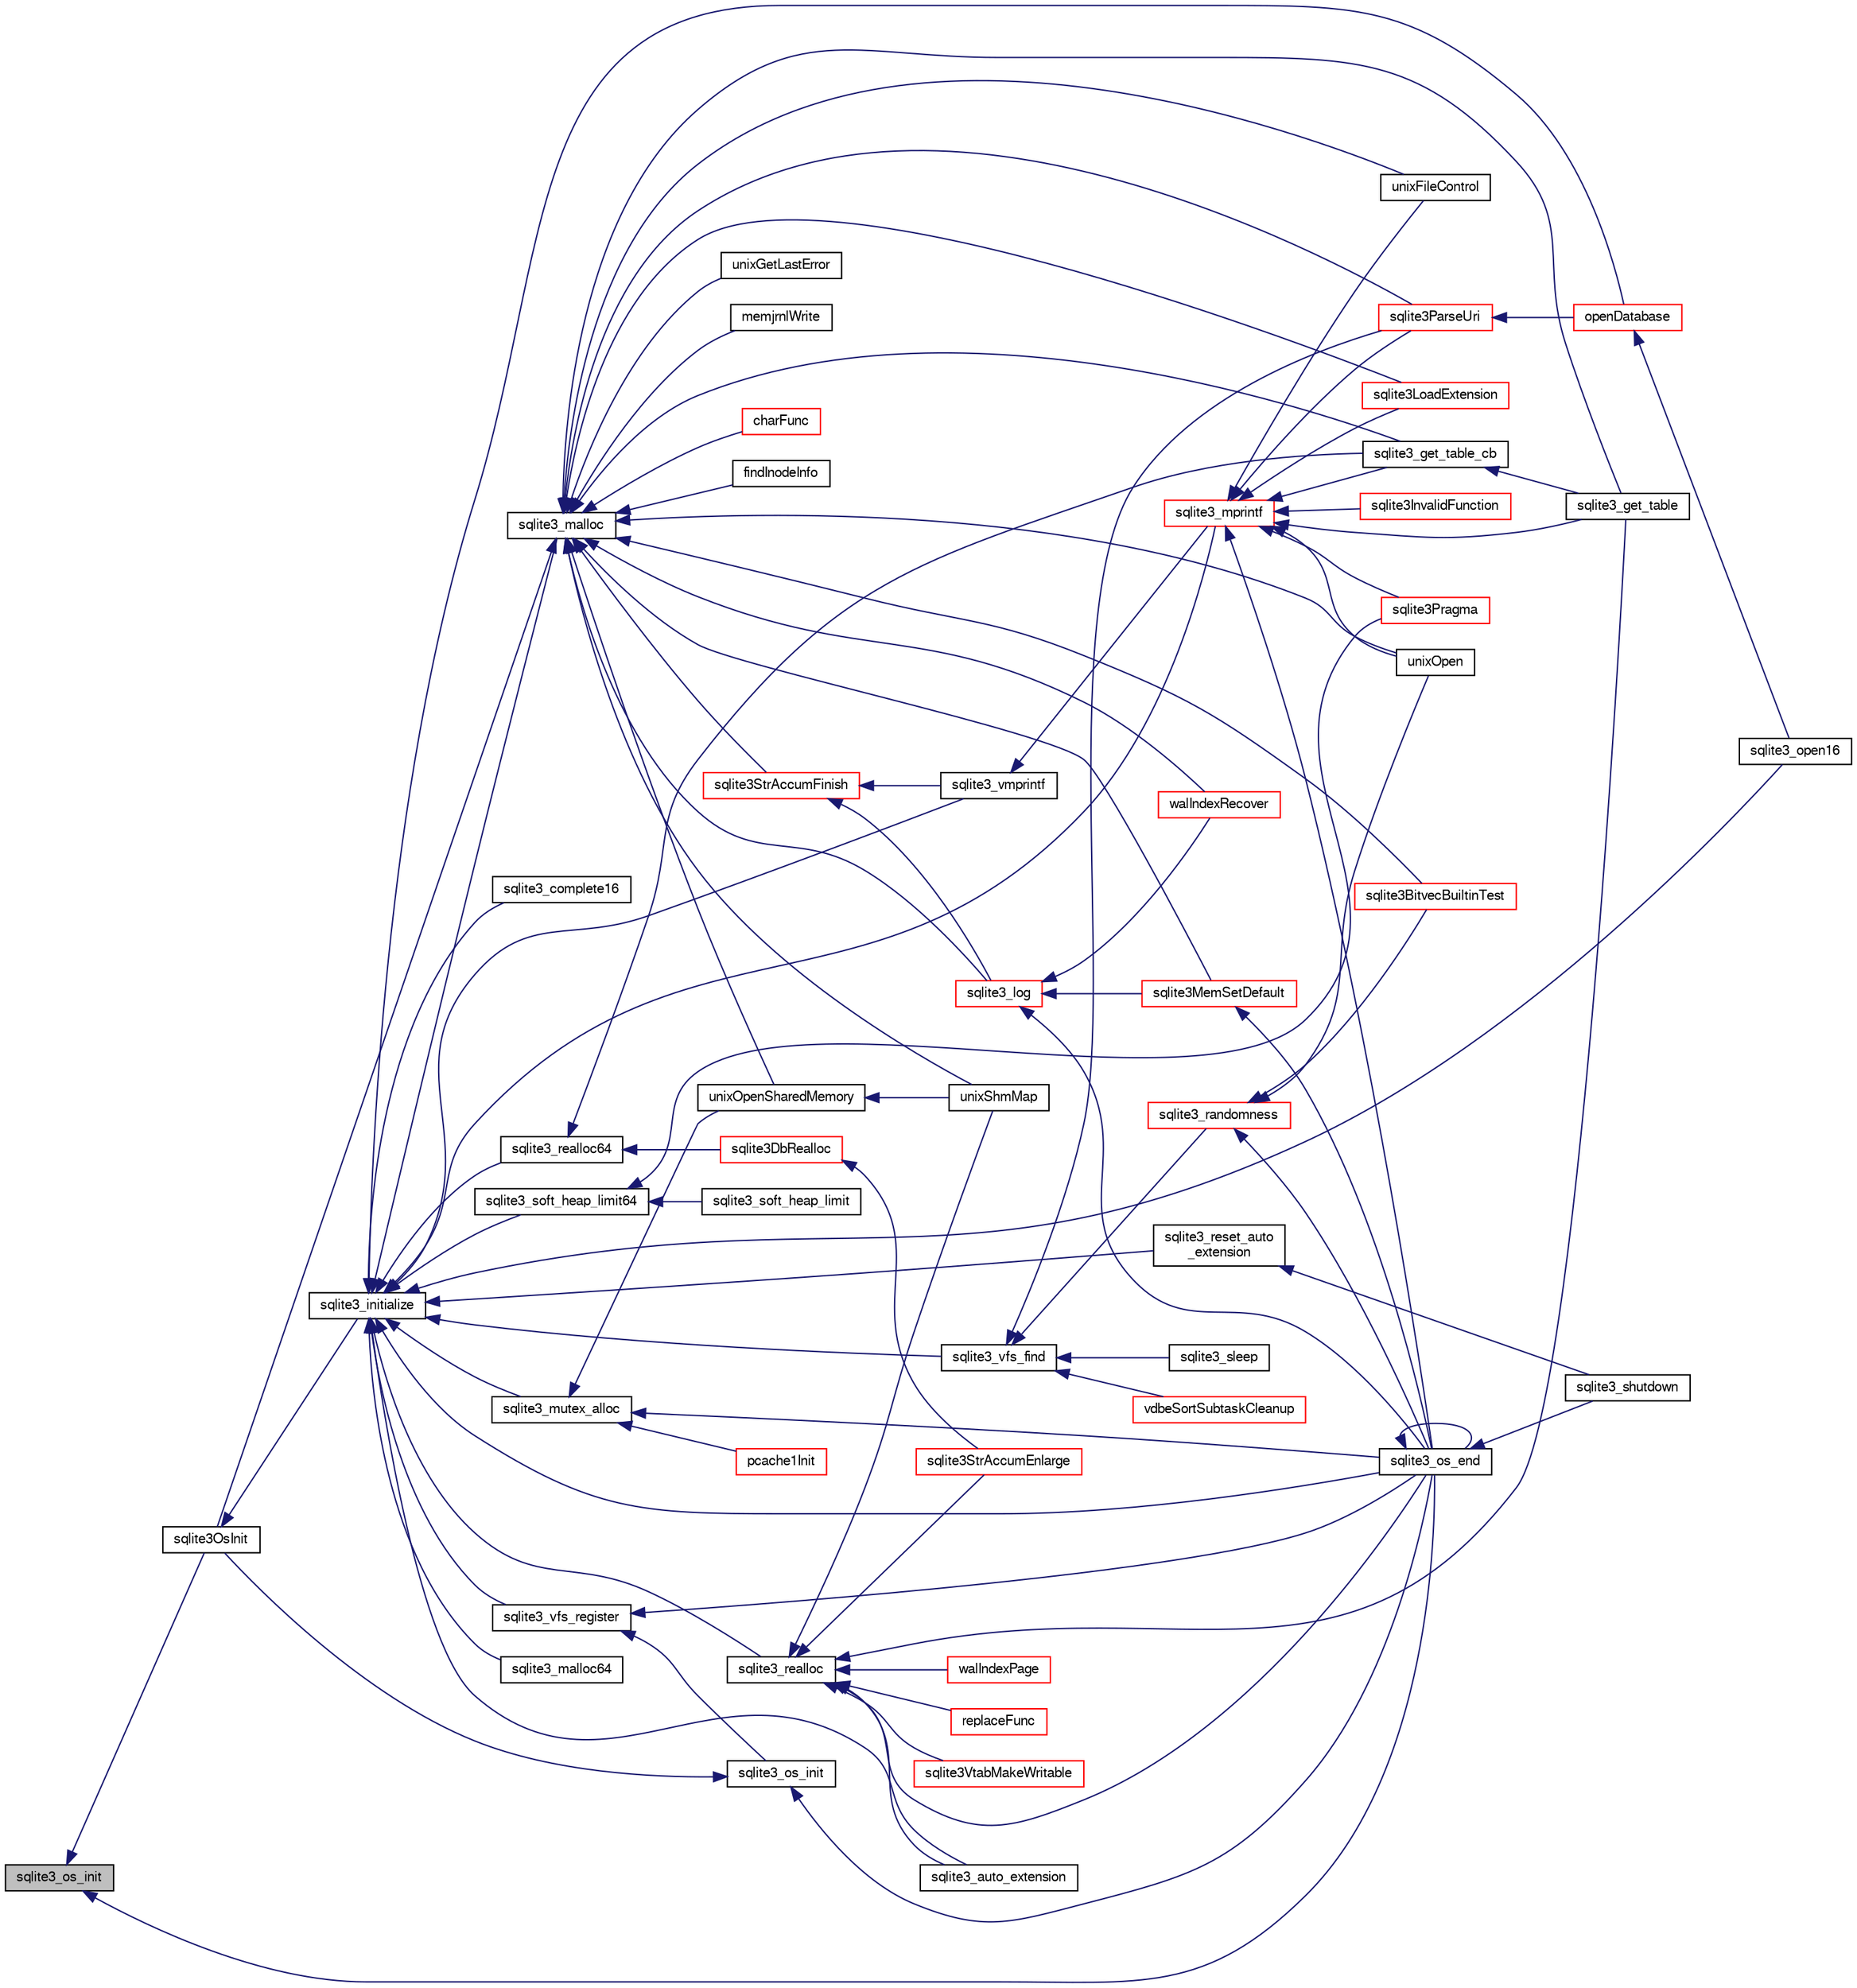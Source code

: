digraph "sqlite3_os_init"
{
  edge [fontname="FreeSans",fontsize="10",labelfontname="FreeSans",labelfontsize="10"];
  node [fontname="FreeSans",fontsize="10",shape=record];
  rankdir="LR";
  Node355580 [label="sqlite3_os_init",height=0.2,width=0.4,color="black", fillcolor="grey75", style="filled", fontcolor="black"];
  Node355580 -> Node355581 [dir="back",color="midnightblue",fontsize="10",style="solid",fontname="FreeSans"];
  Node355581 [label="sqlite3OsInit",height=0.2,width=0.4,color="black", fillcolor="white", style="filled",URL="$sqlite3_8c.html#afeaa886fe1ca086a30fd278b1d069762"];
  Node355581 -> Node355582 [dir="back",color="midnightblue",fontsize="10",style="solid",fontname="FreeSans"];
  Node355582 [label="sqlite3_initialize",height=0.2,width=0.4,color="black", fillcolor="white", style="filled",URL="$sqlite3_8h.html#ab0c0ee2d5d4cf8b28e9572296a8861df"];
  Node355582 -> Node355583 [dir="back",color="midnightblue",fontsize="10",style="solid",fontname="FreeSans"];
  Node355583 [label="sqlite3_vfs_find",height=0.2,width=0.4,color="black", fillcolor="white", style="filled",URL="$sqlite3_8h.html#ac201a26de3dfa1d6deb8069eb8d95627"];
  Node355583 -> Node355584 [dir="back",color="midnightblue",fontsize="10",style="solid",fontname="FreeSans"];
  Node355584 [label="sqlite3_randomness",height=0.2,width=0.4,color="red", fillcolor="white", style="filled",URL="$sqlite3_8h.html#aa452ad88657d4606e137b09c4e9315c7"];
  Node355584 -> Node355588 [dir="back",color="midnightblue",fontsize="10",style="solid",fontname="FreeSans"];
  Node355588 [label="unixOpen",height=0.2,width=0.4,color="black", fillcolor="white", style="filled",URL="$sqlite3_8c.html#a8ed5efc47b6e14f7805cd1bb9b215775"];
  Node355584 -> Node355589 [dir="back",color="midnightblue",fontsize="10",style="solid",fontname="FreeSans"];
  Node355589 [label="sqlite3_os_end",height=0.2,width=0.4,color="black", fillcolor="white", style="filled",URL="$sqlite3_8h.html#a2288c95881ecca13d994e42b6a958906"];
  Node355589 -> Node355589 [dir="back",color="midnightblue",fontsize="10",style="solid",fontname="FreeSans"];
  Node355589 -> Node355590 [dir="back",color="midnightblue",fontsize="10",style="solid",fontname="FreeSans"];
  Node355590 [label="sqlite3_shutdown",height=0.2,width=0.4,color="black", fillcolor="white", style="filled",URL="$sqlite3_8h.html#aeaf9947fe863ba3d3aca061475e3af2e"];
  Node355584 -> Node355591 [dir="back",color="midnightblue",fontsize="10",style="solid",fontname="FreeSans"];
  Node355591 [label="sqlite3BitvecBuiltinTest",height=0.2,width=0.4,color="red", fillcolor="white", style="filled",URL="$sqlite3_8c.html#a9b4e3e921ce1ede6f10a9106c034ff9b"];
  Node355583 -> Node355988 [dir="back",color="midnightblue",fontsize="10",style="solid",fontname="FreeSans"];
  Node355988 [label="vdbeSortSubtaskCleanup",height=0.2,width=0.4,color="red", fillcolor="white", style="filled",URL="$sqlite3_8c.html#abc8ce4c3ef58cc10f5b27642aab32b30"];
  Node355583 -> Node355991 [dir="back",color="midnightblue",fontsize="10",style="solid",fontname="FreeSans"];
  Node355991 [label="sqlite3ParseUri",height=0.2,width=0.4,color="red", fillcolor="white", style="filled",URL="$sqlite3_8c.html#aaa912f29a67460d8b2186c97056e8767"];
  Node355991 -> Node355833 [dir="back",color="midnightblue",fontsize="10",style="solid",fontname="FreeSans"];
  Node355833 [label="openDatabase",height=0.2,width=0.4,color="red", fillcolor="white", style="filled",URL="$sqlite3_8c.html#a6a9c3bc3a64234e863413f41db473758"];
  Node355833 -> Node355836 [dir="back",color="midnightblue",fontsize="10",style="solid",fontname="FreeSans"];
  Node355836 [label="sqlite3_open16",height=0.2,width=0.4,color="black", fillcolor="white", style="filled",URL="$sqlite3_8h.html#adbc401bb96713f32e553db32f6f3ca33"];
  Node355583 -> Node355992 [dir="back",color="midnightblue",fontsize="10",style="solid",fontname="FreeSans"];
  Node355992 [label="sqlite3_sleep",height=0.2,width=0.4,color="black", fillcolor="white", style="filled",URL="$sqlite3_8h.html#ad0c133ddbbecb6433f3c6ebef8966efa"];
  Node355582 -> Node355993 [dir="back",color="midnightblue",fontsize="10",style="solid",fontname="FreeSans"];
  Node355993 [label="sqlite3_vfs_register",height=0.2,width=0.4,color="black", fillcolor="white", style="filled",URL="$sqlite3_8h.html#a7184b289ccd4c4c7200589137d88c4ae"];
  Node355993 -> Node355994 [dir="back",color="midnightblue",fontsize="10",style="solid",fontname="FreeSans"];
  Node355994 [label="sqlite3_os_init",height=0.2,width=0.4,color="black", fillcolor="white", style="filled",URL="$sqlite3_8h.html#acebc2290d00a32d3afe2361f2979038b"];
  Node355994 -> Node355581 [dir="back",color="midnightblue",fontsize="10",style="solid",fontname="FreeSans"];
  Node355994 -> Node355589 [dir="back",color="midnightblue",fontsize="10",style="solid",fontname="FreeSans"];
  Node355993 -> Node355589 [dir="back",color="midnightblue",fontsize="10",style="solid",fontname="FreeSans"];
  Node355582 -> Node355995 [dir="back",color="midnightblue",fontsize="10",style="solid",fontname="FreeSans"];
  Node355995 [label="sqlite3_mutex_alloc",height=0.2,width=0.4,color="black", fillcolor="white", style="filled",URL="$sqlite3_8h.html#aa3f89418cd18e99596435c958b29b650"];
  Node355995 -> Node355996 [dir="back",color="midnightblue",fontsize="10",style="solid",fontname="FreeSans"];
  Node355996 [label="unixOpenSharedMemory",height=0.2,width=0.4,color="black", fillcolor="white", style="filled",URL="$sqlite3_8c.html#a30775afa2e08ca6ddc7853326afed7c7"];
  Node355996 -> Node355997 [dir="back",color="midnightblue",fontsize="10",style="solid",fontname="FreeSans"];
  Node355997 [label="unixShmMap",height=0.2,width=0.4,color="black", fillcolor="white", style="filled",URL="$sqlite3_8c.html#aeaa77f0ab08a4f4ee5f86e8c9727e974"];
  Node355995 -> Node355589 [dir="back",color="midnightblue",fontsize="10",style="solid",fontname="FreeSans"];
  Node355995 -> Node355998 [dir="back",color="midnightblue",fontsize="10",style="solid",fontname="FreeSans"];
  Node355998 [label="pcache1Init",height=0.2,width=0.4,color="red", fillcolor="white", style="filled",URL="$sqlite3_8c.html#a05e9c1daf3dd812db1d769b69b20e069"];
  Node355582 -> Node356068 [dir="back",color="midnightblue",fontsize="10",style="solid",fontname="FreeSans"];
  Node356068 [label="sqlite3_soft_heap_limit64",height=0.2,width=0.4,color="black", fillcolor="white", style="filled",URL="$sqlite3_8h.html#ab37b3a4d1652e3acb2c43d1252e6b852"];
  Node356068 -> Node356069 [dir="back",color="midnightblue",fontsize="10",style="solid",fontname="FreeSans"];
  Node356069 [label="sqlite3_soft_heap_limit",height=0.2,width=0.4,color="black", fillcolor="white", style="filled",URL="$sqlite3_8h.html#a18c3472581de3072201723e798524fdc"];
  Node356068 -> Node355676 [dir="back",color="midnightblue",fontsize="10",style="solid",fontname="FreeSans"];
  Node355676 [label="sqlite3Pragma",height=0.2,width=0.4,color="red", fillcolor="white", style="filled",URL="$sqlite3_8c.html#a111391370f58f8e6a6eca51fd34d62ed"];
  Node355582 -> Node356070 [dir="back",color="midnightblue",fontsize="10",style="solid",fontname="FreeSans"];
  Node356070 [label="sqlite3_malloc",height=0.2,width=0.4,color="black", fillcolor="white", style="filled",URL="$sqlite3_8h.html#a510e31845345737f17d86ce0b2328356"];
  Node356070 -> Node355581 [dir="back",color="midnightblue",fontsize="10",style="solid",fontname="FreeSans"];
  Node356070 -> Node356066 [dir="back",color="midnightblue",fontsize="10",style="solid",fontname="FreeSans"];
  Node356066 [label="sqlite3MemSetDefault",height=0.2,width=0.4,color="red", fillcolor="white", style="filled",URL="$sqlite3_8c.html#a162fbfd727e92c5f8f72625b5ff62549"];
  Node356066 -> Node355589 [dir="back",color="midnightblue",fontsize="10",style="solid",fontname="FreeSans"];
  Node356070 -> Node356071 [dir="back",color="midnightblue",fontsize="10",style="solid",fontname="FreeSans"];
  Node356071 [label="sqlite3StrAccumFinish",height=0.2,width=0.4,color="red", fillcolor="white", style="filled",URL="$sqlite3_8c.html#adb7f26b10ac1b847db6f000ef4c2e2ba"];
  Node356071 -> Node356145 [dir="back",color="midnightblue",fontsize="10",style="solid",fontname="FreeSans"];
  Node356145 [label="sqlite3_vmprintf",height=0.2,width=0.4,color="black", fillcolor="white", style="filled",URL="$sqlite3_8h.html#ac240de67ddf003828f16a6d9dd3fa3ca"];
  Node356145 -> Node356146 [dir="back",color="midnightblue",fontsize="10",style="solid",fontname="FreeSans"];
  Node356146 [label="sqlite3_mprintf",height=0.2,width=0.4,color="red", fillcolor="white", style="filled",URL="$sqlite3_8h.html#a9533933e57f7ccbb48c32041ce3a8862"];
  Node356146 -> Node355587 [dir="back",color="midnightblue",fontsize="10",style="solid",fontname="FreeSans"];
  Node355587 [label="unixFileControl",height=0.2,width=0.4,color="black", fillcolor="white", style="filled",URL="$sqlite3_8c.html#ad71f213fa385cc58f307cefd953c03ae"];
  Node356146 -> Node355588 [dir="back",color="midnightblue",fontsize="10",style="solid",fontname="FreeSans"];
  Node356146 -> Node355589 [dir="back",color="midnightblue",fontsize="10",style="solid",fontname="FreeSans"];
  Node356146 -> Node356147 [dir="back",color="midnightblue",fontsize="10",style="solid",fontname="FreeSans"];
  Node356147 [label="sqlite3InvalidFunction",height=0.2,width=0.4,color="red", fillcolor="white", style="filled",URL="$sqlite3_8c.html#af6025be1f4733eabe60702a187c97da9"];
  Node356146 -> Node356149 [dir="back",color="midnightblue",fontsize="10",style="solid",fontname="FreeSans"];
  Node356149 [label="sqlite3LoadExtension",height=0.2,width=0.4,color="red", fillcolor="white", style="filled",URL="$sqlite3_8c.html#a3b46232455de4779a67c63b2c9004245"];
  Node356146 -> Node355676 [dir="back",color="midnightblue",fontsize="10",style="solid",fontname="FreeSans"];
  Node356146 -> Node356152 [dir="back",color="midnightblue",fontsize="10",style="solid",fontname="FreeSans"];
  Node356152 [label="sqlite3_get_table_cb",height=0.2,width=0.4,color="black", fillcolor="white", style="filled",URL="$sqlite3_8c.html#a1dbaba1b543953c0dade97357c5866b1"];
  Node356152 -> Node355792 [dir="back",color="midnightblue",fontsize="10",style="solid",fontname="FreeSans"];
  Node355792 [label="sqlite3_get_table",height=0.2,width=0.4,color="black", fillcolor="white", style="filled",URL="$sqlite3_8h.html#a5effeac4e12df57beaa35c5be1f61579"];
  Node356146 -> Node355792 [dir="back",color="midnightblue",fontsize="10",style="solid",fontname="FreeSans"];
  Node356146 -> Node355991 [dir="back",color="midnightblue",fontsize="10",style="solid",fontname="FreeSans"];
  Node356071 -> Node356256 [dir="back",color="midnightblue",fontsize="10",style="solid",fontname="FreeSans"];
  Node356256 [label="sqlite3_log",height=0.2,width=0.4,color="red", fillcolor="white", style="filled",URL="$sqlite3_8h.html#a298c9699bf9c143662c6b1fec4b2dc3b"];
  Node356256 -> Node356066 [dir="back",color="midnightblue",fontsize="10",style="solid",fontname="FreeSans"];
  Node356256 -> Node355589 [dir="back",color="midnightblue",fontsize="10",style="solid",fontname="FreeSans"];
  Node356256 -> Node356184 [dir="back",color="midnightblue",fontsize="10",style="solid",fontname="FreeSans"];
  Node356184 [label="walIndexRecover",height=0.2,width=0.4,color="red", fillcolor="white", style="filled",URL="$sqlite3_8c.html#ab4ee99f3710323acbeb6c495dd18d205"];
  Node356070 -> Node356256 [dir="back",color="midnightblue",fontsize="10",style="solid",fontname="FreeSans"];
  Node356070 -> Node356335 [dir="back",color="midnightblue",fontsize="10",style="solid",fontname="FreeSans"];
  Node356335 [label="findInodeInfo",height=0.2,width=0.4,color="black", fillcolor="white", style="filled",URL="$sqlite3_8c.html#ac92c39062e69a79c4a62dfd55242c782"];
  Node356070 -> Node355587 [dir="back",color="midnightblue",fontsize="10",style="solid",fontname="FreeSans"];
  Node356070 -> Node355996 [dir="back",color="midnightblue",fontsize="10",style="solid",fontname="FreeSans"];
  Node356070 -> Node355997 [dir="back",color="midnightblue",fontsize="10",style="solid",fontname="FreeSans"];
  Node356070 -> Node355588 [dir="back",color="midnightblue",fontsize="10",style="solid",fontname="FreeSans"];
  Node356070 -> Node356167 [dir="back",color="midnightblue",fontsize="10",style="solid",fontname="FreeSans"];
  Node356167 [label="unixGetLastError",height=0.2,width=0.4,color="black", fillcolor="white", style="filled",URL="$sqlite3_8c.html#aed1e42f49d74b419c3c85b559dd61240"];
  Node356070 -> Node355591 [dir="back",color="midnightblue",fontsize="10",style="solid",fontname="FreeSans"];
  Node356070 -> Node356184 [dir="back",color="midnightblue",fontsize="10",style="solid",fontname="FreeSans"];
  Node356070 -> Node356336 [dir="back",color="midnightblue",fontsize="10",style="solid",fontname="FreeSans"];
  Node356336 [label="memjrnlWrite",height=0.2,width=0.4,color="black", fillcolor="white", style="filled",URL="$sqlite3_8c.html#af8bd7d5d7eafce5542f8de300a120c47"];
  Node356070 -> Node356337 [dir="back",color="midnightblue",fontsize="10",style="solid",fontname="FreeSans"];
  Node356337 [label="charFunc",height=0.2,width=0.4,color="red", fillcolor="white", style="filled",URL="$sqlite3_8c.html#ab9b72ce47fcea3c3b92e816435a0fd91"];
  Node356070 -> Node356149 [dir="back",color="midnightblue",fontsize="10",style="solid",fontname="FreeSans"];
  Node356070 -> Node356152 [dir="back",color="midnightblue",fontsize="10",style="solid",fontname="FreeSans"];
  Node356070 -> Node355792 [dir="back",color="midnightblue",fontsize="10",style="solid",fontname="FreeSans"];
  Node356070 -> Node355991 [dir="back",color="midnightblue",fontsize="10",style="solid",fontname="FreeSans"];
  Node355582 -> Node356338 [dir="back",color="midnightblue",fontsize="10",style="solid",fontname="FreeSans"];
  Node356338 [label="sqlite3_malloc64",height=0.2,width=0.4,color="black", fillcolor="white", style="filled",URL="$sqlite3_8h.html#a12b7ee85e539ea28c130c5c75b96a82a"];
  Node355582 -> Node356339 [dir="back",color="midnightblue",fontsize="10",style="solid",fontname="FreeSans"];
  Node356339 [label="sqlite3_realloc",height=0.2,width=0.4,color="black", fillcolor="white", style="filled",URL="$sqlite3_8h.html#a627f0eeface58024ef47403d8cc76b35"];
  Node356339 -> Node356340 [dir="back",color="midnightblue",fontsize="10",style="solid",fontname="FreeSans"];
  Node356340 [label="sqlite3StrAccumEnlarge",height=0.2,width=0.4,color="red", fillcolor="white", style="filled",URL="$sqlite3_8c.html#a38976500a97c69d65086eeccca82dd96"];
  Node356339 -> Node355997 [dir="back",color="midnightblue",fontsize="10",style="solid",fontname="FreeSans"];
  Node356339 -> Node355589 [dir="back",color="midnightblue",fontsize="10",style="solid",fontname="FreeSans"];
  Node356339 -> Node356346 [dir="back",color="midnightblue",fontsize="10",style="solid",fontname="FreeSans"];
  Node356346 [label="walIndexPage",height=0.2,width=0.4,color="red", fillcolor="white", style="filled",URL="$sqlite3_8c.html#affd3251fd1aa1218170d421177256e24"];
  Node356339 -> Node356209 [dir="back",color="midnightblue",fontsize="10",style="solid",fontname="FreeSans"];
  Node356209 [label="replaceFunc",height=0.2,width=0.4,color="red", fillcolor="white", style="filled",URL="$sqlite3_8c.html#a752b98a7c55d204c397a4902b49b1ce4"];
  Node356339 -> Node356355 [dir="back",color="midnightblue",fontsize="10",style="solid",fontname="FreeSans"];
  Node356355 [label="sqlite3_auto_extension",height=0.2,width=0.4,color="black", fillcolor="white", style="filled",URL="$sqlite3_8h.html#a85a95b45e94f6bcd52aa39b6acdb36d7"];
  Node356339 -> Node355792 [dir="back",color="midnightblue",fontsize="10",style="solid",fontname="FreeSans"];
  Node356339 -> Node356356 [dir="back",color="midnightblue",fontsize="10",style="solid",fontname="FreeSans"];
  Node356356 [label="sqlite3VtabMakeWritable",height=0.2,width=0.4,color="red", fillcolor="white", style="filled",URL="$sqlite3_8c.html#a58c646608238d2619371c3e8b6bc0d86"];
  Node355582 -> Node356357 [dir="back",color="midnightblue",fontsize="10",style="solid",fontname="FreeSans"];
  Node356357 [label="sqlite3_realloc64",height=0.2,width=0.4,color="black", fillcolor="white", style="filled",URL="$sqlite3_8h.html#afe88c85e9f864a3fd92941cad197245d"];
  Node356357 -> Node356358 [dir="back",color="midnightblue",fontsize="10",style="solid",fontname="FreeSans"];
  Node356358 [label="sqlite3DbRealloc",height=0.2,width=0.4,color="red", fillcolor="white", style="filled",URL="$sqlite3_8c.html#ae028f4902a9d29bcaf310ff289ee87dc"];
  Node356358 -> Node356340 [dir="back",color="midnightblue",fontsize="10",style="solid",fontname="FreeSans"];
  Node356357 -> Node356152 [dir="back",color="midnightblue",fontsize="10",style="solid",fontname="FreeSans"];
  Node355582 -> Node356145 [dir="back",color="midnightblue",fontsize="10",style="solid",fontname="FreeSans"];
  Node355582 -> Node356146 [dir="back",color="midnightblue",fontsize="10",style="solid",fontname="FreeSans"];
  Node355582 -> Node355589 [dir="back",color="midnightblue",fontsize="10",style="solid",fontname="FreeSans"];
  Node355582 -> Node356355 [dir="back",color="midnightblue",fontsize="10",style="solid",fontname="FreeSans"];
  Node355582 -> Node356457 [dir="back",color="midnightblue",fontsize="10",style="solid",fontname="FreeSans"];
  Node356457 [label="sqlite3_reset_auto\l_extension",height=0.2,width=0.4,color="black", fillcolor="white", style="filled",URL="$sqlite3_8h.html#ac33f4064ae6690cada7bdc89e8153ffc"];
  Node356457 -> Node355590 [dir="back",color="midnightblue",fontsize="10",style="solid",fontname="FreeSans"];
  Node355582 -> Node356322 [dir="back",color="midnightblue",fontsize="10",style="solid",fontname="FreeSans"];
  Node356322 [label="sqlite3_complete16",height=0.2,width=0.4,color="black", fillcolor="white", style="filled",URL="$sqlite3_8h.html#a3260341c2ef82787acca48414a1d03a1"];
  Node355582 -> Node355833 [dir="back",color="midnightblue",fontsize="10",style="solid",fontname="FreeSans"];
  Node355582 -> Node355836 [dir="back",color="midnightblue",fontsize="10",style="solid",fontname="FreeSans"];
  Node355580 -> Node355589 [dir="back",color="midnightblue",fontsize="10",style="solid",fontname="FreeSans"];
}
